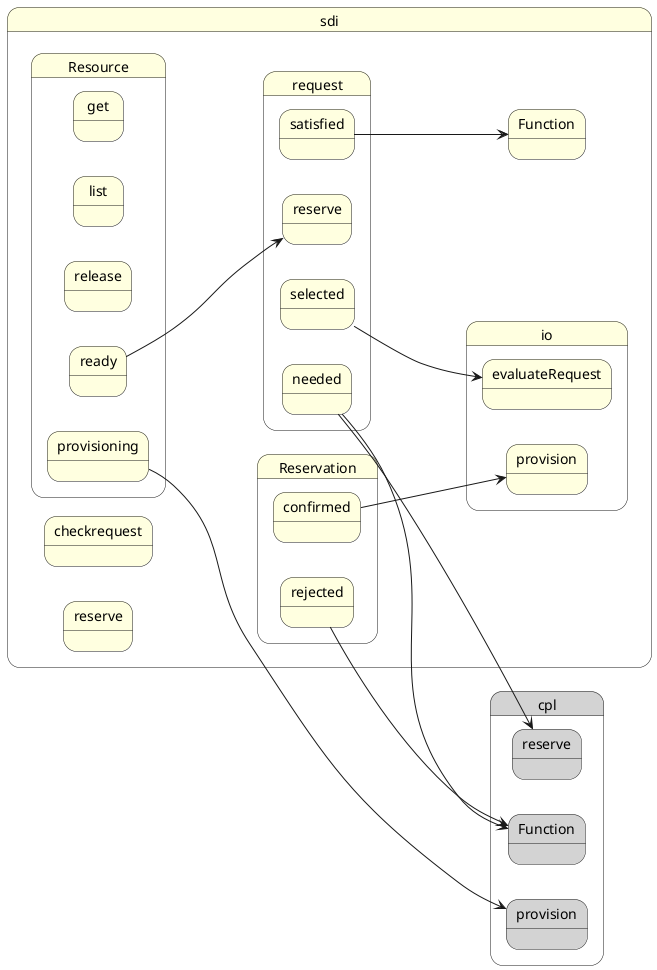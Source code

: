 @startuml
left to right direction


state "sdi" as sdi #lightyellow {
}


state sdi #lightyellow {
    state "Custom Function" as sdifunction {
    }
}

        state "sdi" as sdi #lightyellow {
state "checkrequest" as sdicheckrequest #lightyellow {
}
}


        state "sdi" as sdi #lightyellow {
state "reserve" as sdireserve #lightyellow {
}
}


        state "sdi" as sdi #lightyellow {
state "resource" as sdiresource #lightyellow {
state "get" as sdiresourceget #lightyellow {
}
}
}


        state "sdi" as sdi #lightyellow {
state "resource" as sdiresource #lightyellow {
state "list" as sdiresourcelist #lightyellow {
}
}
}


        state "sdi" as sdi #lightyellow {
state "resource" as sdiresource #lightyellow {
state "release" as sdiresourcerelease #lightyellow {
}
}
}




    state "sdi" as sdi #lightyellow {
state "Request" as sdirequest #lightyellow {
state "satisfied" as sdirequestsatisfied #lightyellow {
}
}
}

    
    state "sdi" as sdi #lightyellow {
state "Function" as sdifunction #lightyellow {
}
}

    sdirequestsatisfied ---> sdifunction
  

    state "sdi" as sdi #lightyellow {
state "Resource" as sdiresource #lightyellow {
state "ready" as sdiresourceready #lightyellow {
}
}
}

    
    state "sdi" as sdi #lightyellow {
state "request" as sdirequest #lightyellow {
state "reserve" as sdirequestreserve #lightyellow {
}
}
}

    sdiresourceready ---> sdirequestreserve
  


    state "sdi" as sdi #lightyellow {
state "Request" as sdirequest #lightyellow {
state "needed" as sdirequestneeded #lightyellow {
}
}
}

    state "cpl" as cpl #lightgray {
state "Function" as cplfunction #lightgray {
}
}

        sdirequestneeded ---> cplfunction
       
    
    state "cpl" as cpl #lightgray {
state "reserve" as cplreserve #lightgray {
}
}

        sdirequestneeded ---> cplreserve
       
    state "sdi" as sdi #lightyellow {
state "Reservation" as sdireservation #lightyellow {
state "rejected" as sdireservationrejected #lightyellow {
}
}
}

    
        sdireservationrejected ---> cplfunction
       
    state "sdi" as sdi #lightyellow {
state "Resource" as sdiresource #lightyellow {
state "provisioning" as sdiresourceprovisioning #lightyellow {
}
}
}

    state "cpl" as cpl #lightgray {
state "provision" as cplprovision #lightgray {
}
}

        sdiresourceprovisioning ---> cplprovision
       
    state "sdi" as sdi #lightyellow {
state "Request" as sdirequest #lightyellow {
state "selected" as sdirequestselected #lightyellow {
}
}
}

    state "sdi" as sdi #lightyellow {
state "io" as sdiio #lightyellow {
state "evaluateRequest" as sdiioevaluaterequest #lightyellow {
}
}
}

        sdirequestselected ---> sdiioevaluaterequest
       
    state "sdi" as sdi #lightyellow {
state "Reservation" as sdireservation #lightyellow {
state "confirmed" as sdireservationconfirmed #lightyellow {
}
}
}

    state "sdi" as sdi #lightyellow {
state "io" as sdiio #lightyellow {
state "provision" as sdiioprovision #lightyellow {
}
}
}

        sdireservationconfirmed ---> sdiioprovision
       
    
    
        
       
    
    state "sdi" as sdi #lightyellow {
state "request" as sdirequest #lightyellow {
state "reserve" as sdirequestreserve #lightyellow {
}
}
}

        
       

@enduml
